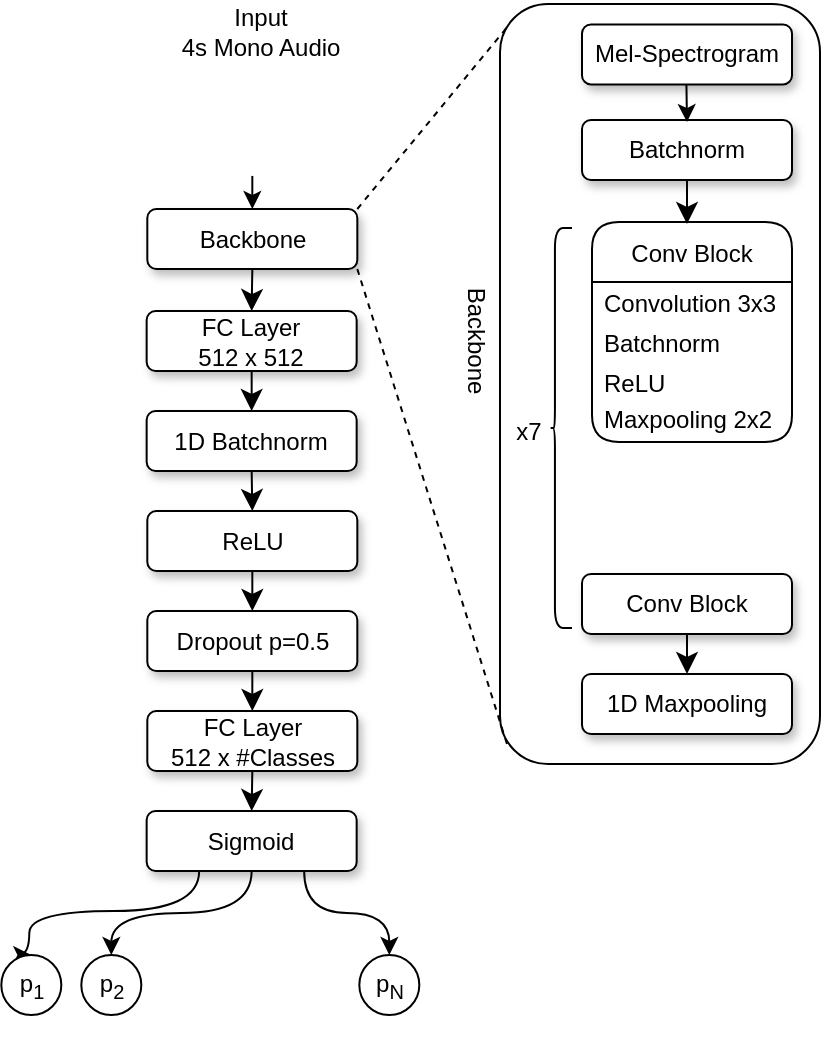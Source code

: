 <mxfile version="20.2.2" type="device"><diagram id="GG5rKbTe8fDQrTFURouP" name="Page-1"><mxGraphModel dx="1822" dy="820" grid="1" gridSize="10" guides="1" tooltips="1" connect="1" arrows="1" fold="1" page="0" pageScale="1" pageWidth="850" pageHeight="1100" background="none" math="0" shadow="0"><root><mxCell id="0"/><mxCell id="1" parent="0"/><mxCell id="w6sSYUj2515MGIupucqO-1" value="" style="rounded=1;whiteSpace=wrap;html=1;shadow=0;fillColor=none;glass=0;sketch=0;" parent="1" vertex="1"><mxGeometry x="117" y="18" width="160" height="380" as="geometry"/></mxCell><mxCell id="dfNaiYKBPg5bc-aIkpAm-2" value="Conv Block" style="swimlane;fontStyle=0;childLayout=stackLayout;horizontal=1;startSize=30;horizontalStack=0;resizeParent=1;resizeParentMax=0;resizeLast=0;collapsible=1;marginBottom=0;rounded=1;" vertex="1" parent="1"><mxGeometry x="163" y="127" width="100" height="110" as="geometry"/></mxCell><mxCell id="dfNaiYKBPg5bc-aIkpAm-3" value="Convolution 3x3" style="text;strokeColor=none;fillColor=none;align=left;verticalAlign=middle;spacingLeft=4;spacingRight=4;overflow=hidden;points=[[0,0.5],[1,0.5]];portConstraint=eastwest;rotatable=0;rounded=1;" vertex="1" parent="dfNaiYKBPg5bc-aIkpAm-2"><mxGeometry y="30" width="100" height="20" as="geometry"/></mxCell><mxCell id="dfNaiYKBPg5bc-aIkpAm-4" value="Batchnorm" style="text;strokeColor=none;fillColor=none;align=left;verticalAlign=middle;spacingLeft=4;spacingRight=4;overflow=hidden;points=[[0,0.5],[1,0.5]];portConstraint=eastwest;rotatable=0;rounded=1;" vertex="1" parent="dfNaiYKBPg5bc-aIkpAm-2"><mxGeometry y="50" width="100" height="20" as="geometry"/></mxCell><mxCell id="dfNaiYKBPg5bc-aIkpAm-5" value="ReLU" style="text;strokeColor=none;fillColor=none;align=left;verticalAlign=middle;spacingLeft=4;spacingRight=4;overflow=hidden;points=[[0,0.5],[1,0.5]];portConstraint=eastwest;rotatable=0;rounded=1;" vertex="1" parent="dfNaiYKBPg5bc-aIkpAm-2"><mxGeometry y="70" width="100" height="20" as="geometry"/></mxCell><mxCell id="dfNaiYKBPg5bc-aIkpAm-12" value="Maxpooling 2x2&#xA;" style="text;strokeColor=none;fillColor=none;align=left;verticalAlign=middle;spacingLeft=4;spacingRight=4;overflow=hidden;points=[[0,0.5],[1,0.5]];portConstraint=eastwest;rotatable=0;rounded=1;" vertex="1" parent="dfNaiYKBPg5bc-aIkpAm-2"><mxGeometry y="90" width="100" height="20" as="geometry"/></mxCell><mxCell id="qXb9EAI51RuNG1TDVk1b-13" value="" style="swimlane;startSize=0;horizontal=1;childLayout=flowLayout;flowOrientation=north;resizable=0;interRankCellSpacing=50;containerType=tree;shadow=0;rounded=0;swimlaneLine=0;perimeterSpacing=0;opacity=0;" parent="1" vertex="1"><mxGeometry x="60" y="70" width="200" height="100" as="geometry"/></mxCell><mxCell id="qXb9EAI51RuNG1TDVk1b-46" style="edgeStyle=orthogonalEdgeStyle;rounded=1;sketch=0;jumpStyle=gap;jumpSize=6;orthogonalLoop=1;jettySize=auto;html=1;exitX=0.5;exitY=1;exitDx=0;exitDy=0;entryX=0.5;entryY=0;entryDx=0;entryDy=0;shadow=0;startArrow=none;startFill=0;endArrow=classic;endFill=1;startSize=10;endSize=8;sourcePerimeterSpacing=0;targetPerimeterSpacing=1;strokeWidth=1;" parent="1" source="qXb9EAI51RuNG1TDVk1b-14" edge="1"><mxGeometry relative="1" as="geometry"><mxPoint x="210.5" y="128" as="targetPoint"/></mxGeometry></mxCell><mxCell id="qXb9EAI51RuNG1TDVk1b-14" value="Batchnorm" style="whiteSpace=wrap;html=1;shadow=1;rounded=1;glass=0;" parent="1" vertex="1"><mxGeometry x="158" y="76" width="105" height="30" as="geometry"/></mxCell><mxCell id="qXb9EAI51RuNG1TDVk1b-32" style="edgeStyle=orthogonalEdgeStyle;curved=0;rounded=1;sketch=0;orthogonalLoop=1;jettySize=auto;html=1;exitX=0.5;exitY=1;exitDx=0;exitDy=0;entryX=0.5;entryY=0;entryDx=0;entryDy=0;" parent="1" edge="1"><mxGeometry relative="1" as="geometry"><mxPoint x="210.5" y="77" as="targetPoint"/><mxPoint x="210.17" y="55.466" as="sourcePoint"/></mxGeometry></mxCell><mxCell id="qXb9EAI51RuNG1TDVk1b-47" value="" style="shape=image;html=1;verticalAlign=top;verticalLabelPosition=bottom;labelBackgroundColor=#ffffff;imageAspect=0;aspect=fixed;image=https://cdn0.iconfinder.com/data/icons/phosphor-thin-vol-2/256/dots-three-thin-128.png;rounded=0;shadow=0;sketch=0;direction=south;" parent="1" vertex="1"><mxGeometry x="180.5" y="237" width="60" height="60" as="geometry"/></mxCell><mxCell id="qXb9EAI51RuNG1TDVk1b-76" style="edgeStyle=none;rounded=1;sketch=0;jumpStyle=gap;jumpSize=6;orthogonalLoop=1;jettySize=auto;html=1;exitX=0.5;exitY=1;exitDx=0;exitDy=0;entryX=0.5;entryY=0;entryDx=0;entryDy=0;shadow=0;startArrow=none;startFill=0;endArrow=classic;endFill=1;startSize=10;endSize=8;sourcePerimeterSpacing=0;targetPerimeterSpacing=1;strokeWidth=1;" parent="1" source="qXb9EAI51RuNG1TDVk1b-48" target="qXb9EAI51RuNG1TDVk1b-75" edge="1"><mxGeometry relative="1" as="geometry"/></mxCell><mxCell id="qXb9EAI51RuNG1TDVk1b-48" value="Conv Block" style="whiteSpace=wrap;html=1;shadow=1;rounded=1;glass=0;" parent="1" vertex="1"><mxGeometry x="158" y="303" width="105" height="30" as="geometry"/></mxCell><mxCell id="qXb9EAI51RuNG1TDVk1b-67" value="" style="shape=curlyBracket;whiteSpace=wrap;html=1;rounded=1;flipH=1;shadow=0;sketch=0;direction=west;size=0.2;" parent="1" vertex="1"><mxGeometry x="142.34" y="130" width="10.66" height="200" as="geometry"/></mxCell><mxCell id="qXb9EAI51RuNG1TDVk1b-68" value="x7" style="text;html=1;align=center;verticalAlign=middle;resizable=0;points=[];autosize=1;strokeColor=none;fillColor=none;" parent="1" vertex="1"><mxGeometry x="116.34" y="222" width="30" height="20" as="geometry"/></mxCell><mxCell id="qXb9EAI51RuNG1TDVk1b-75" value="1D Maxpooling" style="whiteSpace=wrap;html=1;shadow=1;rounded=1;glass=0;" parent="1" vertex="1"><mxGeometry x="158" y="353" width="105" height="30" as="geometry"/></mxCell><mxCell id="w6sSYUj2515MGIupucqO-2" value="Backbone" style="text;html=1;align=center;verticalAlign=middle;resizable=0;points=[];autosize=1;strokeColor=none;fillColor=none;rotation=90;" parent="1" vertex="1"><mxGeometry x="65" y="171" width="80" height="30" as="geometry"/></mxCell><mxCell id="dfNaiYKBPg5bc-aIkpAm-14" style="edgeStyle=orthogonalEdgeStyle;rounded=1;sketch=0;jumpStyle=gap;jumpSize=6;orthogonalLoop=1;jettySize=auto;html=1;exitX=0.5;exitY=1;exitDx=0;exitDy=0;entryX=0.5;entryY=0;entryDx=0;entryDy=0;shadow=0;startArrow=none;startFill=0;endArrow=classic;endFill=1;startSize=10;endSize=8;sourcePerimeterSpacing=0;targetPerimeterSpacing=1;strokeWidth=1;" edge="1" parent="1" source="dfNaiYKBPg5bc-aIkpAm-15" target="dfNaiYKBPg5bc-aIkpAm-19"><mxGeometry relative="1" as="geometry"/></mxCell><mxCell id="dfNaiYKBPg5bc-aIkpAm-15" value="Backbone" style="whiteSpace=wrap;html=1;shadow=1;rounded=1;glass=0;" vertex="1" parent="1"><mxGeometry x="-59.34" y="120.5" width="105" height="30" as="geometry"/></mxCell><mxCell id="dfNaiYKBPg5bc-aIkpAm-16" style="edgeStyle=orthogonalEdgeStyle;curved=1;rounded=0;orthogonalLoop=1;jettySize=auto;html=1;exitX=0.5;exitY=1;exitDx=0;exitDy=0;entryX=0.5;entryY=0;entryDx=0;entryDy=0;" edge="1" parent="1" source="dfNaiYKBPg5bc-aIkpAm-17" target="dfNaiYKBPg5bc-aIkpAm-15"><mxGeometry relative="1" as="geometry"/></mxCell><mxCell id="dfNaiYKBPg5bc-aIkpAm-17" value="" style="shape=image;imageAspect=0;aspect=fixed;verticalLabelPosition=bottom;verticalAlign=top;rounded=0;shadow=0;sketch=0;image=https://i.etsystatic.com/27498402/r/il/1d3855/2878076064/il_fullxfull.2878076064_pfyw.jpg;clipPath=inset(26% 7.09% 27.67% 7.09%);" vertex="1" parent="1"><mxGeometry x="-59.34" y="46.5" width="105" height="57.46" as="geometry"/></mxCell><mxCell id="dfNaiYKBPg5bc-aIkpAm-18" style="edgeStyle=none;rounded=1;sketch=0;jumpStyle=gap;jumpSize=6;orthogonalLoop=1;jettySize=auto;html=1;exitX=0.5;exitY=1;exitDx=0;exitDy=0;entryX=0.5;entryY=0;entryDx=0;entryDy=0;shadow=0;startArrow=none;startFill=0;endArrow=classic;endFill=1;startSize=10;endSize=8;sourcePerimeterSpacing=0;targetPerimeterSpacing=1;strokeWidth=1;" edge="1" parent="1" source="dfNaiYKBPg5bc-aIkpAm-19" target="dfNaiYKBPg5bc-aIkpAm-22"><mxGeometry relative="1" as="geometry"/></mxCell><mxCell id="dfNaiYKBPg5bc-aIkpAm-19" value="&lt;div&gt;FC Layer &lt;br&gt;&lt;/div&gt;&lt;div&gt;512 x 512&lt;br&gt;&lt;/div&gt;" style="whiteSpace=wrap;html=1;shadow=1;rounded=1;glass=0;" vertex="1" parent="1"><mxGeometry x="-59.67" y="171.5" width="105" height="30" as="geometry"/></mxCell><mxCell id="dfNaiYKBPg5bc-aIkpAm-20" value="&lt;div&gt;Input&lt;br&gt;&lt;/div&gt;&lt;div&gt;4s Mono Audio&lt;/div&gt;" style="text;html=1;align=center;verticalAlign=middle;resizable=0;points=[];autosize=1;strokeColor=none;fillColor=none;shadow=0;" vertex="1" parent="1"><mxGeometry x="-53.34" y="16.5" width="100" height="30" as="geometry"/></mxCell><mxCell id="dfNaiYKBPg5bc-aIkpAm-21" style="edgeStyle=none;rounded=1;sketch=0;jumpStyle=gap;jumpSize=6;orthogonalLoop=1;jettySize=auto;html=1;exitX=0.5;exitY=1;exitDx=0;exitDy=0;entryX=0.5;entryY=0;entryDx=0;entryDy=0;shadow=0;startArrow=none;startFill=0;endArrow=classic;endFill=1;startSize=10;endSize=8;sourcePerimeterSpacing=0;targetPerimeterSpacing=1;strokeWidth=1;" edge="1" parent="1" source="dfNaiYKBPg5bc-aIkpAm-22" target="dfNaiYKBPg5bc-aIkpAm-24"><mxGeometry relative="1" as="geometry"/></mxCell><mxCell id="dfNaiYKBPg5bc-aIkpAm-22" value="1D Batchnorm" style="whiteSpace=wrap;html=1;shadow=1;rounded=1;glass=0;" vertex="1" parent="1"><mxGeometry x="-59.67" y="221.5" width="105" height="30" as="geometry"/></mxCell><mxCell id="dfNaiYKBPg5bc-aIkpAm-23" style="edgeStyle=none;rounded=1;sketch=0;jumpStyle=gap;jumpSize=6;orthogonalLoop=1;jettySize=auto;html=1;exitX=0.5;exitY=1;exitDx=0;exitDy=0;entryX=0.5;entryY=0;entryDx=0;entryDy=0;shadow=0;startArrow=none;startFill=0;endArrow=classic;endFill=1;startSize=10;endSize=8;sourcePerimeterSpacing=0;targetPerimeterSpacing=1;strokeWidth=1;" edge="1" parent="1" source="dfNaiYKBPg5bc-aIkpAm-24" target="dfNaiYKBPg5bc-aIkpAm-26"><mxGeometry relative="1" as="geometry"/></mxCell><mxCell id="dfNaiYKBPg5bc-aIkpAm-24" value="ReLU" style="whiteSpace=wrap;html=1;shadow=1;rounded=1;glass=0;" vertex="1" parent="1"><mxGeometry x="-59.34" y="271.5" width="105" height="30" as="geometry"/></mxCell><mxCell id="dfNaiYKBPg5bc-aIkpAm-25" style="edgeStyle=none;rounded=1;sketch=0;jumpStyle=gap;jumpSize=6;orthogonalLoop=1;jettySize=auto;html=1;exitX=0.5;exitY=1;exitDx=0;exitDy=0;entryX=0.5;entryY=0;entryDx=0;entryDy=0;shadow=0;startArrow=none;startFill=0;endArrow=classic;endFill=1;startSize=10;endSize=8;sourcePerimeterSpacing=0;targetPerimeterSpacing=1;strokeWidth=1;" edge="1" parent="1" source="dfNaiYKBPg5bc-aIkpAm-26" target="dfNaiYKBPg5bc-aIkpAm-28"><mxGeometry relative="1" as="geometry"/></mxCell><mxCell id="dfNaiYKBPg5bc-aIkpAm-26" value="Dropout p=0.5" style="whiteSpace=wrap;html=1;shadow=1;rounded=1;glass=0;" vertex="1" parent="1"><mxGeometry x="-59.34" y="321.5" width="105" height="30" as="geometry"/></mxCell><mxCell id="dfNaiYKBPg5bc-aIkpAm-27" style="edgeStyle=none;rounded=1;sketch=0;jumpStyle=gap;jumpSize=6;orthogonalLoop=1;jettySize=auto;html=1;exitX=0.5;exitY=1;exitDx=0;exitDy=0;entryX=0.5;entryY=0;entryDx=0;entryDy=0;shadow=0;startArrow=none;startFill=0;endArrow=classic;endFill=1;startSize=10;endSize=8;sourcePerimeterSpacing=0;targetPerimeterSpacing=1;strokeWidth=1;" edge="1" parent="1" source="dfNaiYKBPg5bc-aIkpAm-28" target="dfNaiYKBPg5bc-aIkpAm-32"><mxGeometry relative="1" as="geometry"/></mxCell><mxCell id="dfNaiYKBPg5bc-aIkpAm-28" value="&lt;div&gt;FC Layer&lt;/div&gt;&lt;div&gt;512 x #Classes&lt;br&gt;&lt;/div&gt;" style="whiteSpace=wrap;html=1;shadow=1;rounded=1;glass=0;" vertex="1" parent="1"><mxGeometry x="-59.34" y="371.5" width="105" height="30" as="geometry"/></mxCell><mxCell id="dfNaiYKBPg5bc-aIkpAm-29" style="edgeStyle=orthogonalEdgeStyle;curved=1;rounded=0;orthogonalLoop=1;jettySize=auto;html=1;exitX=0.25;exitY=1;exitDx=0;exitDy=0;entryX=0.5;entryY=0;entryDx=0;entryDy=0;" edge="1" parent="1" source="dfNaiYKBPg5bc-aIkpAm-32" target="dfNaiYKBPg5bc-aIkpAm-33"><mxGeometry relative="1" as="geometry"><Array as="points"><mxPoint x="-33.34" y="471.5"/><mxPoint x="-118.34" y="471.5"/></Array></mxGeometry></mxCell><mxCell id="dfNaiYKBPg5bc-aIkpAm-30" style="edgeStyle=orthogonalEdgeStyle;curved=1;rounded=0;orthogonalLoop=1;jettySize=auto;html=1;exitX=0.5;exitY=1;exitDx=0;exitDy=0;" edge="1" parent="1" source="dfNaiYKBPg5bc-aIkpAm-32" target="dfNaiYKBPg5bc-aIkpAm-34"><mxGeometry relative="1" as="geometry"/></mxCell><mxCell id="dfNaiYKBPg5bc-aIkpAm-31" style="edgeStyle=orthogonalEdgeStyle;curved=1;rounded=0;orthogonalLoop=1;jettySize=auto;html=1;exitX=0.75;exitY=1;exitDx=0;exitDy=0;entryX=0.5;entryY=0;entryDx=0;entryDy=0;" edge="1" parent="1" source="dfNaiYKBPg5bc-aIkpAm-32" target="dfNaiYKBPg5bc-aIkpAm-36"><mxGeometry relative="1" as="geometry"/></mxCell><mxCell id="dfNaiYKBPg5bc-aIkpAm-32" value="Sigmoid" style="whiteSpace=wrap;html=1;shadow=1;rounded=1;glass=0;" vertex="1" parent="1"><mxGeometry x="-59.67" y="421.5" width="105" height="30" as="geometry"/></mxCell><mxCell id="dfNaiYKBPg5bc-aIkpAm-33" value="p&lt;sub&gt;1&lt;/sub&gt;" style="ellipse;whiteSpace=wrap;html=1;aspect=fixed;" vertex="1" parent="1"><mxGeometry x="-132.34" y="493.5" width="30" height="30" as="geometry"/></mxCell><mxCell id="dfNaiYKBPg5bc-aIkpAm-34" value="p&lt;sub&gt;2&lt;/sub&gt;" style="ellipse;whiteSpace=wrap;html=1;aspect=fixed;" vertex="1" parent="1"><mxGeometry x="-92.34" y="493.5" width="30" height="30" as="geometry"/></mxCell><mxCell id="dfNaiYKBPg5bc-aIkpAm-35" value="" style="shape=image;html=1;verticalAlign=top;verticalLabelPosition=bottom;labelBackgroundColor=#ffffff;imageAspect=0;aspect=fixed;image=https://cdn0.iconfinder.com/data/icons/phosphor-light-vol-2/256/dots-three-light-128.png" vertex="1" parent="1"><mxGeometry x="-39.34" y="479.5" width="58" height="58" as="geometry"/></mxCell><mxCell id="dfNaiYKBPg5bc-aIkpAm-36" value="p&lt;sub&gt;N&lt;/sub&gt;" style="ellipse;whiteSpace=wrap;html=1;aspect=fixed;" vertex="1" parent="1"><mxGeometry x="46.66" y="493.5" width="30" height="30" as="geometry"/></mxCell><mxCell id="dfNaiYKBPg5bc-aIkpAm-38" value="" style="endArrow=none;dashed=1;html=1;rounded=0;exitX=1;exitY=0;exitDx=0;exitDy=0;entryX=0.031;entryY=0.026;entryDx=0;entryDy=0;entryPerimeter=0;" edge="1" parent="1" source="dfNaiYKBPg5bc-aIkpAm-15" target="w6sSYUj2515MGIupucqO-1"><mxGeometry width="50" height="50" relative="1" as="geometry"><mxPoint x="100" y="10" as="sourcePoint"/><mxPoint x="260" y="-50" as="targetPoint"/></mxGeometry></mxCell><mxCell id="dfNaiYKBPg5bc-aIkpAm-39" value="" style="endArrow=none;dashed=1;html=1;rounded=0;entryX=0.022;entryY=0.974;entryDx=0;entryDy=0;entryPerimeter=0;exitX=1;exitY=1;exitDx=0;exitDy=0;" edge="1" parent="1" source="dfNaiYKBPg5bc-aIkpAm-15" target="w6sSYUj2515MGIupucqO-1"><mxGeometry width="50" height="50" relative="1" as="geometry"><mxPoint x="60" y="112" as="sourcePoint"/><mxPoint x="191.92" y="71.955" as="targetPoint"/></mxGeometry></mxCell><mxCell id="dfNaiYKBPg5bc-aIkpAm-41" value="Mel-Spectrogram" style="whiteSpace=wrap;html=1;shadow=1;rounded=1;glass=0;" vertex="1" parent="1"><mxGeometry x="158" y="28.23" width="105" height="30" as="geometry"/></mxCell></root></mxGraphModel></diagram></mxfile>